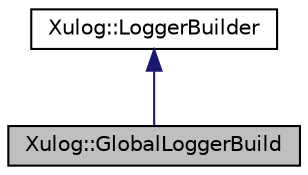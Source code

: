 digraph "Xulog::GlobalLoggerBuild"
{
 // LATEX_PDF_SIZE
  edge [fontname="Helvetica",fontsize="10",labelfontname="Helvetica",labelfontsize="10"];
  node [fontname="Helvetica",fontsize="10",shape=record];
  Node1 [label="Xulog::GlobalLoggerBuild",height=0.2,width=0.4,color="black", fillcolor="grey75", style="filled", fontcolor="black",tooltip="全局日志器建造者"];
  Node2 -> Node1 [dir="back",color="midnightblue",fontsize="10",style="solid",fontname="Helvetica"];
  Node2 [label="Xulog::LoggerBuilder",height=0.2,width=0.4,color="black", fillcolor="white", style="filled",URL="$class_xulog_1_1_logger_builder.html",tooltip="日志器建造者"];
}
